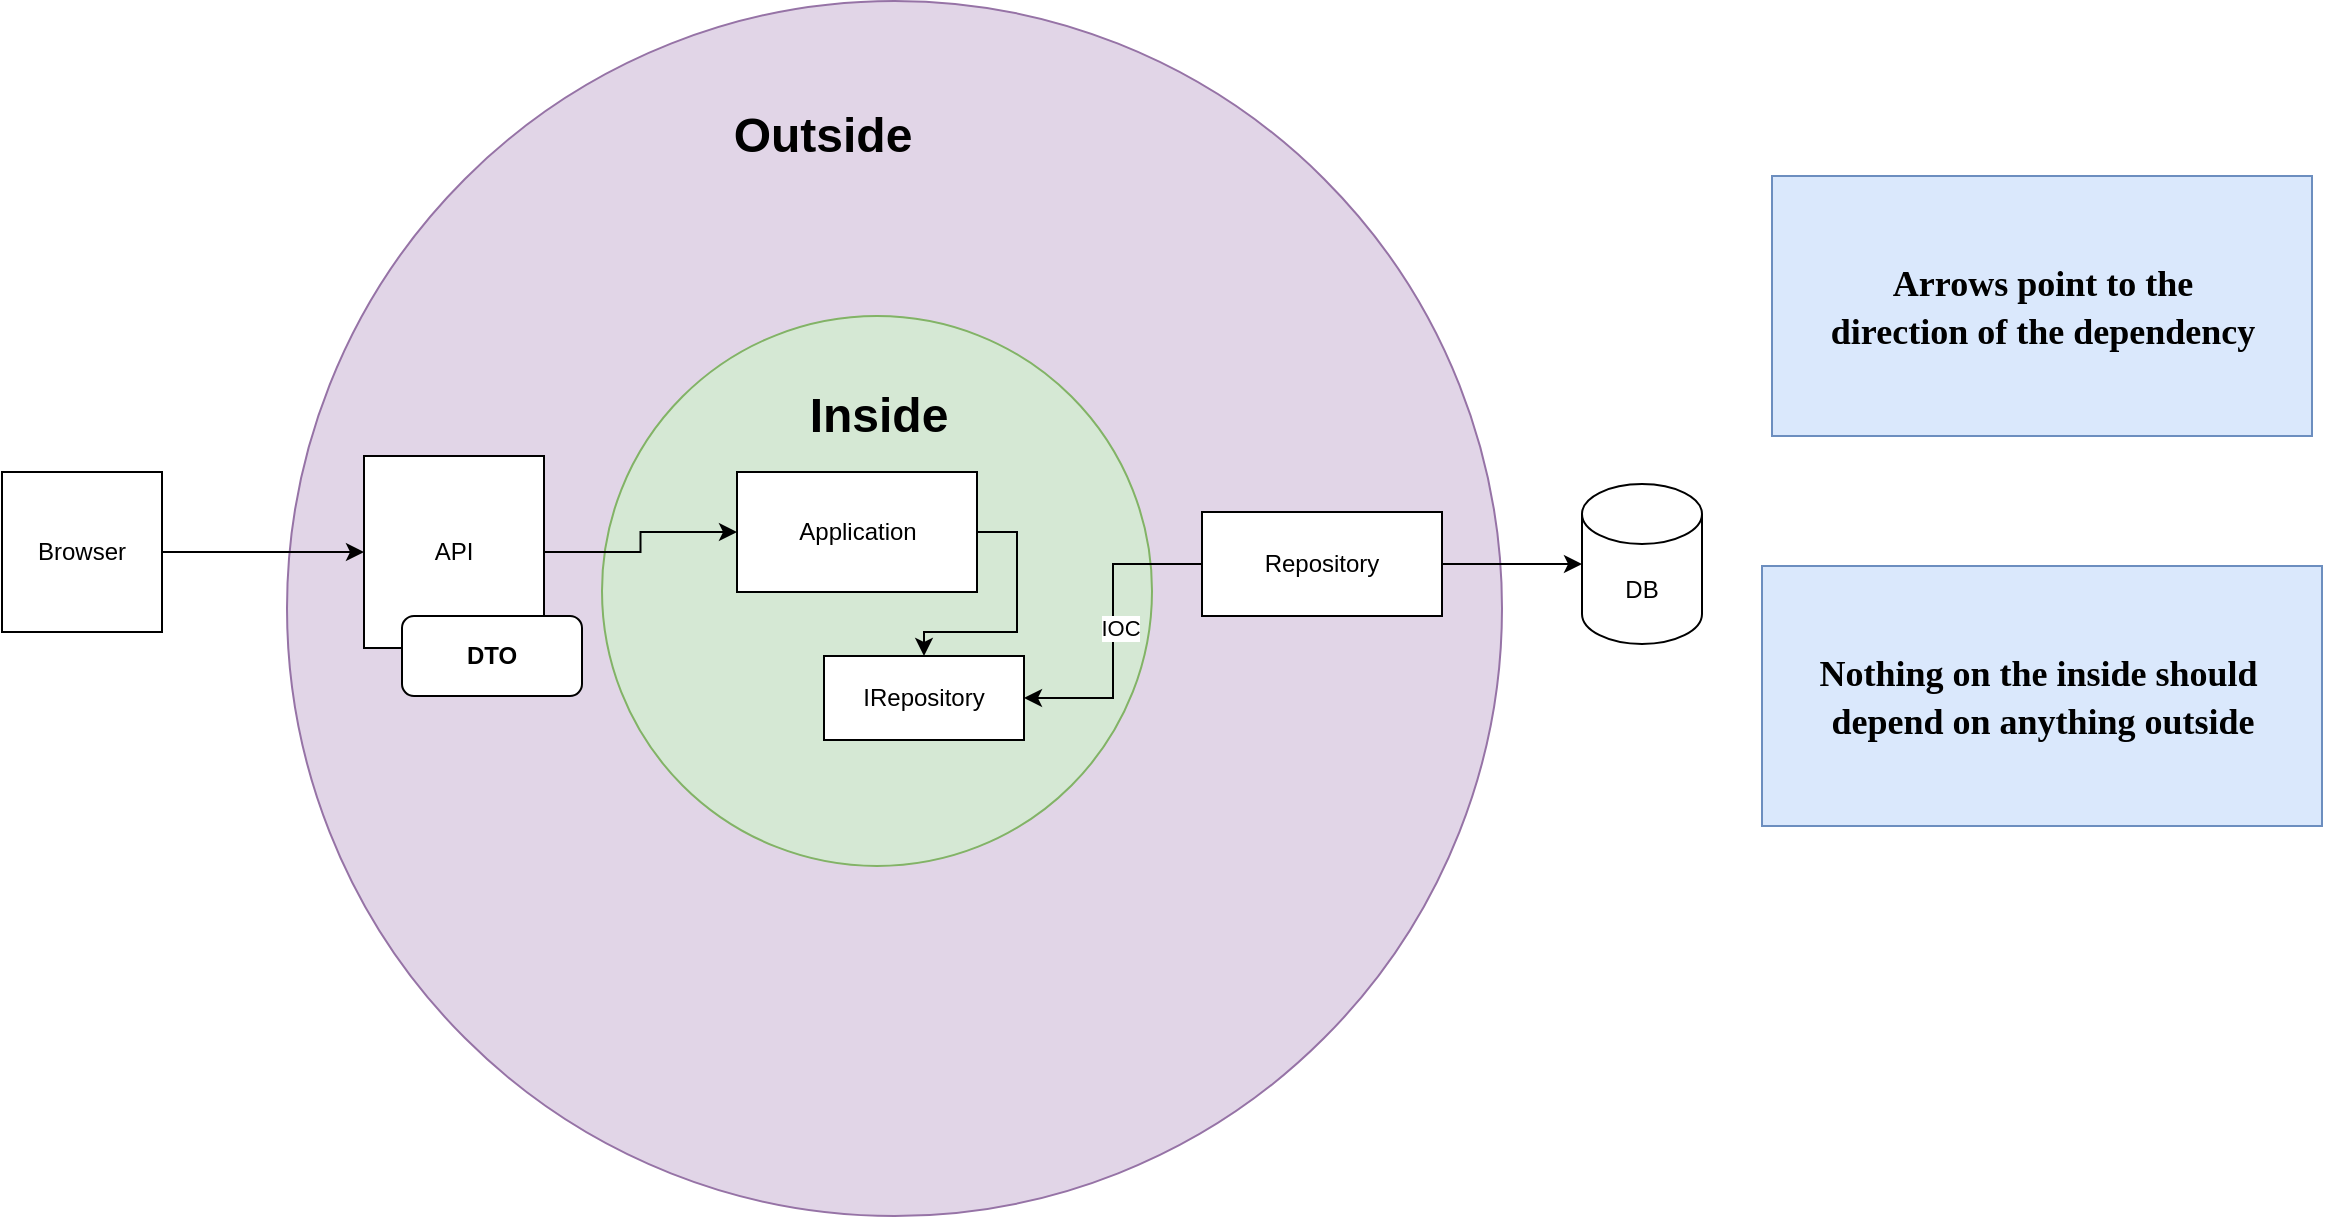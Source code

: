 <mxfile version="24.2.5" type="github">
  <diagram name="Page-1" id="xc5ac43oRYj1VOecW5Tl">
    <mxGraphModel dx="2178" dy="1386" grid="1" gridSize="10" guides="1" tooltips="1" connect="1" arrows="1" fold="1" page="0" pageScale="1" pageWidth="827" pageHeight="1169" math="0" shadow="0">
      <root>
        <mxCell id="0" />
        <mxCell id="1" parent="0" />
        <mxCell id="uS74tkU6HloKjrL8f_Z_-2" value="" style="ellipse;whiteSpace=wrap;html=1;aspect=fixed;fillColor=#e1d5e7;strokeColor=#9673a6;" vertex="1" parent="1">
          <mxGeometry x="-107.5" y="-217.5" width="607.5" height="607.5" as="geometry" />
        </mxCell>
        <mxCell id="uS74tkU6HloKjrL8f_Z_-1" value="&lt;div&gt;&lt;br&gt;&lt;/div&gt;" style="ellipse;whiteSpace=wrap;html=1;aspect=fixed;fillColor=#d5e8d4;strokeColor=#82b366;" vertex="1" parent="1">
          <mxGeometry x="50" y="-60" width="275" height="275" as="geometry" />
        </mxCell>
        <mxCell id="uS74tkU6HloKjrL8f_Z_-8" value="Browser" style="whiteSpace=wrap;html=1;aspect=fixed;" vertex="1" parent="1">
          <mxGeometry x="-250" y="18" width="80" height="80" as="geometry" />
        </mxCell>
        <mxCell id="uS74tkU6HloKjrL8f_Z_-12" value="Outside" style="text;strokeColor=none;fillColor=none;html=1;fontSize=24;fontStyle=1;verticalAlign=middle;align=center;" vertex="1" parent="1">
          <mxGeometry x="110" y="-170" width="100" height="40" as="geometry" />
        </mxCell>
        <mxCell id="uS74tkU6HloKjrL8f_Z_-13" value="Inside" style="text;strokeColor=none;fillColor=none;html=1;fontSize=24;fontStyle=1;verticalAlign=middle;align=center;" vertex="1" parent="1">
          <mxGeometry x="137.5" y="-30" width="100" height="40" as="geometry" />
        </mxCell>
        <mxCell id="uS74tkU6HloKjrL8f_Z_-14" style="edgeStyle=orthogonalEdgeStyle;rounded=0;orthogonalLoop=1;jettySize=auto;html=1;entryX=0;entryY=0.5;entryDx=0;entryDy=0;" edge="1" parent="1" source="uS74tkU6HloKjrL8f_Z_-8" target="uS74tkU6HloKjrL8f_Z_-17">
          <mxGeometry relative="1" as="geometry" />
        </mxCell>
        <mxCell id="uS74tkU6HloKjrL8f_Z_-20" style="edgeStyle=orthogonalEdgeStyle;rounded=0;orthogonalLoop=1;jettySize=auto;html=1;exitX=1;exitY=0.5;exitDx=0;exitDy=0;" edge="1" parent="1" source="uS74tkU6HloKjrL8f_Z_-17" target="uS74tkU6HloKjrL8f_Z_-19">
          <mxGeometry relative="1" as="geometry" />
        </mxCell>
        <mxCell id="uS74tkU6HloKjrL8f_Z_-34" style="edgeStyle=orthogonalEdgeStyle;rounded=0;orthogonalLoop=1;jettySize=auto;html=1;exitX=1;exitY=0.5;exitDx=0;exitDy=0;" edge="1" parent="1" source="uS74tkU6HloKjrL8f_Z_-19" target="uS74tkU6HloKjrL8f_Z_-31">
          <mxGeometry relative="1" as="geometry" />
        </mxCell>
        <mxCell id="uS74tkU6HloKjrL8f_Z_-19" value="Application" style="rounded=0;whiteSpace=wrap;html=1;" vertex="1" parent="1">
          <mxGeometry x="117.5" y="18" width="120" height="60" as="geometry" />
        </mxCell>
        <mxCell id="uS74tkU6HloKjrL8f_Z_-23" value="" style="group" vertex="1" connectable="0" parent="1">
          <mxGeometry x="-69" y="10" width="109" height="120" as="geometry" />
        </mxCell>
        <mxCell id="uS74tkU6HloKjrL8f_Z_-17" value="API" style="rounded=0;whiteSpace=wrap;html=1;" vertex="1" parent="uS74tkU6HloKjrL8f_Z_-23">
          <mxGeometry width="90" height="96" as="geometry" />
        </mxCell>
        <mxCell id="uS74tkU6HloKjrL8f_Z_-22" value="&lt;b&gt;DTO&lt;/b&gt;" style="rounded=1;whiteSpace=wrap;html=1;" vertex="1" parent="uS74tkU6HloKjrL8f_Z_-23">
          <mxGeometry x="19" y="80" width="90" height="40" as="geometry" />
        </mxCell>
        <mxCell id="uS74tkU6HloKjrL8f_Z_-26" value="DB" style="shape=cylinder3;whiteSpace=wrap;html=1;boundedLbl=1;backgroundOutline=1;size=15;" vertex="1" parent="1">
          <mxGeometry x="540" y="24" width="60" height="80" as="geometry" />
        </mxCell>
        <mxCell id="uS74tkU6HloKjrL8f_Z_-29" style="edgeStyle=orthogonalEdgeStyle;rounded=0;orthogonalLoop=1;jettySize=auto;html=1;" edge="1" parent="1" source="uS74tkU6HloKjrL8f_Z_-28" target="uS74tkU6HloKjrL8f_Z_-26">
          <mxGeometry relative="1" as="geometry" />
        </mxCell>
        <mxCell id="uS74tkU6HloKjrL8f_Z_-35" style="edgeStyle=orthogonalEdgeStyle;rounded=0;orthogonalLoop=1;jettySize=auto;html=1;exitX=0;exitY=0.5;exitDx=0;exitDy=0;entryX=1;entryY=0.5;entryDx=0;entryDy=0;" edge="1" parent="1" source="uS74tkU6HloKjrL8f_Z_-28" target="uS74tkU6HloKjrL8f_Z_-31">
          <mxGeometry relative="1" as="geometry" />
        </mxCell>
        <mxCell id="uS74tkU6HloKjrL8f_Z_-36" value="IOC" style="edgeLabel;html=1;align=center;verticalAlign=middle;resizable=0;points=[];" vertex="1" connectable="0" parent="uS74tkU6HloKjrL8f_Z_-35">
          <mxGeometry x="-0.019" y="3" relative="1" as="geometry">
            <mxPoint as="offset" />
          </mxGeometry>
        </mxCell>
        <mxCell id="uS74tkU6HloKjrL8f_Z_-28" value="Repository" style="rounded=0;whiteSpace=wrap;html=1;" vertex="1" parent="1">
          <mxGeometry x="350" y="38" width="120" height="52" as="geometry" />
        </mxCell>
        <mxCell id="uS74tkU6HloKjrL8f_Z_-31" value="IRepository" style="rounded=0;whiteSpace=wrap;html=1;" vertex="1" parent="1">
          <mxGeometry x="161" y="110" width="100" height="42" as="geometry" />
        </mxCell>
        <mxCell id="uS74tkU6HloKjrL8f_Z_-39" value="&lt;h5&gt;&lt;font face=&quot;Comic Sans MS&quot;&gt;&lt;font style=&quot;font-size: 18px;&quot;&gt;Arrows point to the&lt;br&gt; &lt;/font&gt;&lt;font style=&quot;font-size: 18px;&quot;&gt;direction of the dependency&lt;/font&gt;&lt;/font&gt;&lt;/h5&gt;" style="text;strokeColor=#6c8ebf;fillColor=#dae8fc;html=1;fontSize=24;fontStyle=1;verticalAlign=middle;align=center;" vertex="1" parent="1">
          <mxGeometry x="635" y="-130" width="270" height="130" as="geometry" />
        </mxCell>
        <mxCell id="uS74tkU6HloKjrL8f_Z_-40" value="&lt;h5&gt;&lt;span style=&quot;font-size: 18px; font-family: &amp;quot;Comic Sans MS&amp;quot;; background-color: initial;&quot;&gt;Nothing on the inside should&lt;/span&gt;&lt;span style=&quot;font-size: 18px; font-family: &amp;quot;Comic Sans MS&amp;quot;; background-color: initial;&quot;&gt;&amp;nbsp;&lt;br&gt;&lt;/span&gt;&lt;span style=&quot;background-color: initial; font-family: &amp;quot;Comic Sans MS&amp;quot;; font-size: 18px;&quot;&gt;depend on anything outside&lt;/span&gt;&lt;/h5&gt;" style="text;strokeColor=#6c8ebf;fillColor=#dae8fc;html=1;fontSize=24;fontStyle=1;verticalAlign=middle;align=center;" vertex="1" parent="1">
          <mxGeometry x="630" y="65" width="280" height="130" as="geometry" />
        </mxCell>
      </root>
    </mxGraphModel>
  </diagram>
</mxfile>
